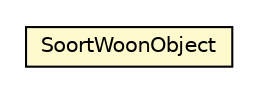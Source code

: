 #!/usr/local/bin/dot
#
# Class diagram 
# Generated by UMLGraph version R5_6-24-gf6e263 (http://www.umlgraph.org/)
#

digraph G {
	edge [fontname="Helvetica",fontsize=10,labelfontname="Helvetica",labelfontsize=10];
	node [fontname="Helvetica",fontsize=10,shape=plaintext];
	nodesep=0.25;
	ranksep=0.5;
	// nl.egem.stuf.sector.bg._0204.VBOFund.SoortWoonObject
	c223222 [label=<<table title="nl.egem.stuf.sector.bg._0204.VBOFund.SoortWoonObject" border="0" cellborder="1" cellspacing="0" cellpadding="2" port="p" bgcolor="lemonChiffon" href="./VBOFund.SoortWoonObject.html">
		<tr><td><table border="0" cellspacing="0" cellpadding="1">
<tr><td align="center" balign="center"> SoortWoonObject </td></tr>
		</table></td></tr>
		</table>>, URL="./VBOFund.SoortWoonObject.html", fontname="Helvetica", fontcolor="black", fontsize=10.0];
}

